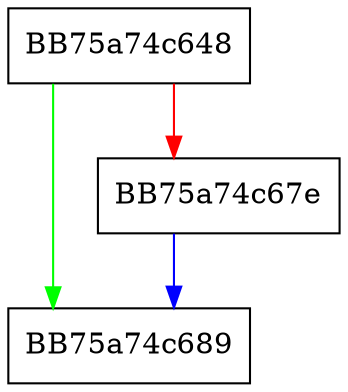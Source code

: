 digraph Attach {
  node [shape="box"];
  graph [splines=ortho];
  BB75a74c648 -> BB75a74c689 [color="green"];
  BB75a74c648 -> BB75a74c67e [color="red"];
  BB75a74c67e -> BB75a74c689 [color="blue"];
}